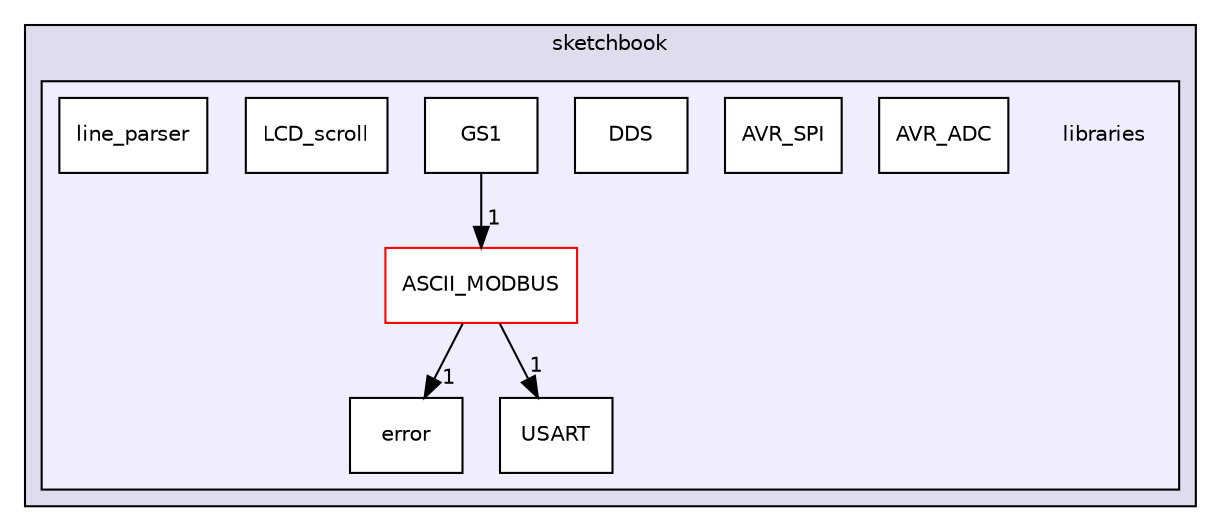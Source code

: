 digraph "sketchbook/libraries" {
  compound=true
  node [ fontsize="10", fontname="Helvetica"];
  edge [ labelfontsize="10", labelfontname="Helvetica"];
  subgraph clusterdir_57e3097d5bf8259ea406c6ee741d086f {
    graph [ bgcolor="#ddddee", pencolor="black", label="sketchbook" fontname="Helvetica", fontsize="10", URL="dir_57e3097d5bf8259ea406c6ee741d086f.html"]
  subgraph clusterdir_1f230a50cb8328eed74ee6db218aa7d6 {
    graph [ bgcolor="#eeeeff", pencolor="black", label="" URL="dir_1f230a50cb8328eed74ee6db218aa7d6.html"];
    dir_1f230a50cb8328eed74ee6db218aa7d6 [shape=plaintext label="libraries"];
    dir_108a37fc8eb94a5f76a2daf90635ecd5 [shape=box label="ASCII_MODBUS" color="red" fillcolor="white" style="filled" URL="dir_108a37fc8eb94a5f76a2daf90635ecd5.html"];
    dir_0dec7835227217febc1c150ef89cf1c3 [shape=box label="AVR_ADC" color="black" fillcolor="white" style="filled" URL="dir_0dec7835227217febc1c150ef89cf1c3.html"];
    dir_765bb18c82b561f7d6169b82669aacd3 [shape=box label="AVR_SPI" color="black" fillcolor="white" style="filled" URL="dir_765bb18c82b561f7d6169b82669aacd3.html"];
    dir_0189cd83bae714d8b09d4d04e9143680 [shape=box label="DDS" color="black" fillcolor="white" style="filled" URL="dir_0189cd83bae714d8b09d4d04e9143680.html"];
    dir_1014db5a2b18bf62e46e9a541f0da85c [shape=box label="error" color="black" fillcolor="white" style="filled" URL="dir_1014db5a2b18bf62e46e9a541f0da85c.html"];
    dir_a36af97c98f314615873874627d7ac7d [shape=box label="GS1" color="black" fillcolor="white" style="filled" URL="dir_a36af97c98f314615873874627d7ac7d.html"];
    dir_7937ba35538e67fcc13b1e6b9b12af5c [shape=box label="LCD_scroll" color="black" fillcolor="white" style="filled" URL="dir_7937ba35538e67fcc13b1e6b9b12af5c.html"];
    dir_918914eda52b5daa3fa7fa5a80e64904 [shape=box label="line_parser" color="black" fillcolor="white" style="filled" URL="dir_918914eda52b5daa3fa7fa5a80e64904.html"];
    dir_65ccc759a0f9c7de4dd28389ff048c56 [shape=box label="USART" color="black" fillcolor="white" style="filled" URL="dir_65ccc759a0f9c7de4dd28389ff048c56.html"];
  }
  }
  dir_108a37fc8eb94a5f76a2daf90635ecd5->dir_65ccc759a0f9c7de4dd28389ff048c56 [headlabel="1", labeldistance=1.5 headhref="dir_000002_000011.html"];
  dir_108a37fc8eb94a5f76a2daf90635ecd5->dir_1014db5a2b18bf62e46e9a541f0da85c [headlabel="1", labeldistance=1.5 headhref="dir_000002_000007.html"];
  dir_a36af97c98f314615873874627d7ac7d->dir_108a37fc8eb94a5f76a2daf90635ecd5 [headlabel="1", labeldistance=1.5 headhref="dir_000008_000002.html"];
}
